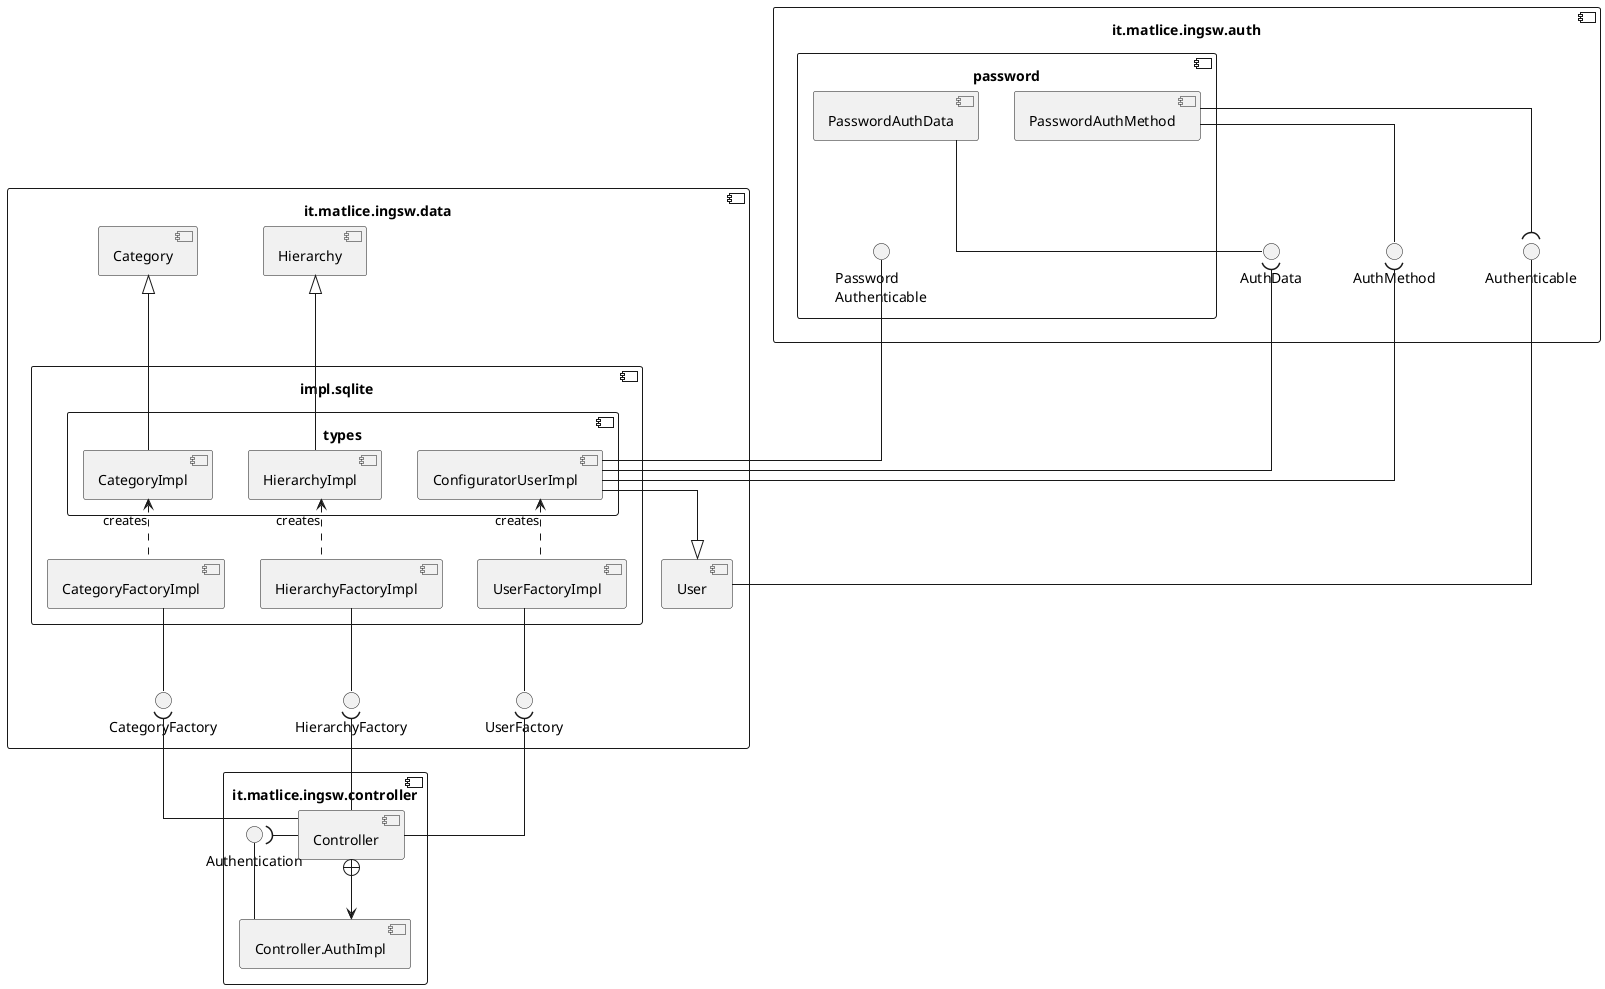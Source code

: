 @startuml
skinparam linetype ortho

component it.matlice.ingsw.auth #FFFFFF{
    interface AuthMethod
    interface Authenticable
    interface AuthData
    component password #FFFFFF{
        interface "Password\nAuthenticable" as PasswordAuthenticable
        [PasswordAuthData] -- AuthData
        [PasswordAuthData] -[hidden]-( PasswordAuthenticable
        [PasswordAuthMethod] -- AuthMethod
        [PasswordAuthMethod] --( Authenticable
    } 
} 

component it.matlice.ingsw.data #FFFFFF{

    [User] -- Authenticable
    [Category]
    [Hierarchy]

    interface UserFactory
    interface CategoryFactory
    interface HierarchyFactory

    component impl.sqlite #FFFFFF{
        [UserFactoryImpl] -- UserFactory
        [CategoryFactoryImpl] -- CategoryFactory
        [HierarchyFactoryImpl] -- HierarchyFactory

        component types #FFFFFF{
            [ConfiguratorUserImpl] -up- PasswordAuthenticable
            [ConfiguratorUserImpl] -up-( AuthMethod
            [ConfiguratorUserImpl] -up-( AuthData

            [CategoryImpl]
            [HierarchyImpl]
        }

    }
}

component it.matlice.ingsw.controller #FFFFFF{

    interface Authentication

    [Controller.AuthImpl] -- Authentication
    [Controller] -left( Authentication

    [Controller] -up-( CategoryFactory
    [Controller] -up-( HierarchyFactory
    [Controller] -up-( UserFactory
}

[Controller] +--> [Controller.AuthImpl]

[UserFactoryImpl] .up.> [ConfiguratorUserImpl]: creates
[CategoryFactoryImpl] .up.> [CategoryImpl]: creates
[HierarchyFactoryImpl] .up.> [HierarchyImpl]: creates

[ConfiguratorUserImpl] --|> User
[CategoryImpl] -up-|> Category
[HierarchyImpl] -up-|> Hierarchy


@enduml